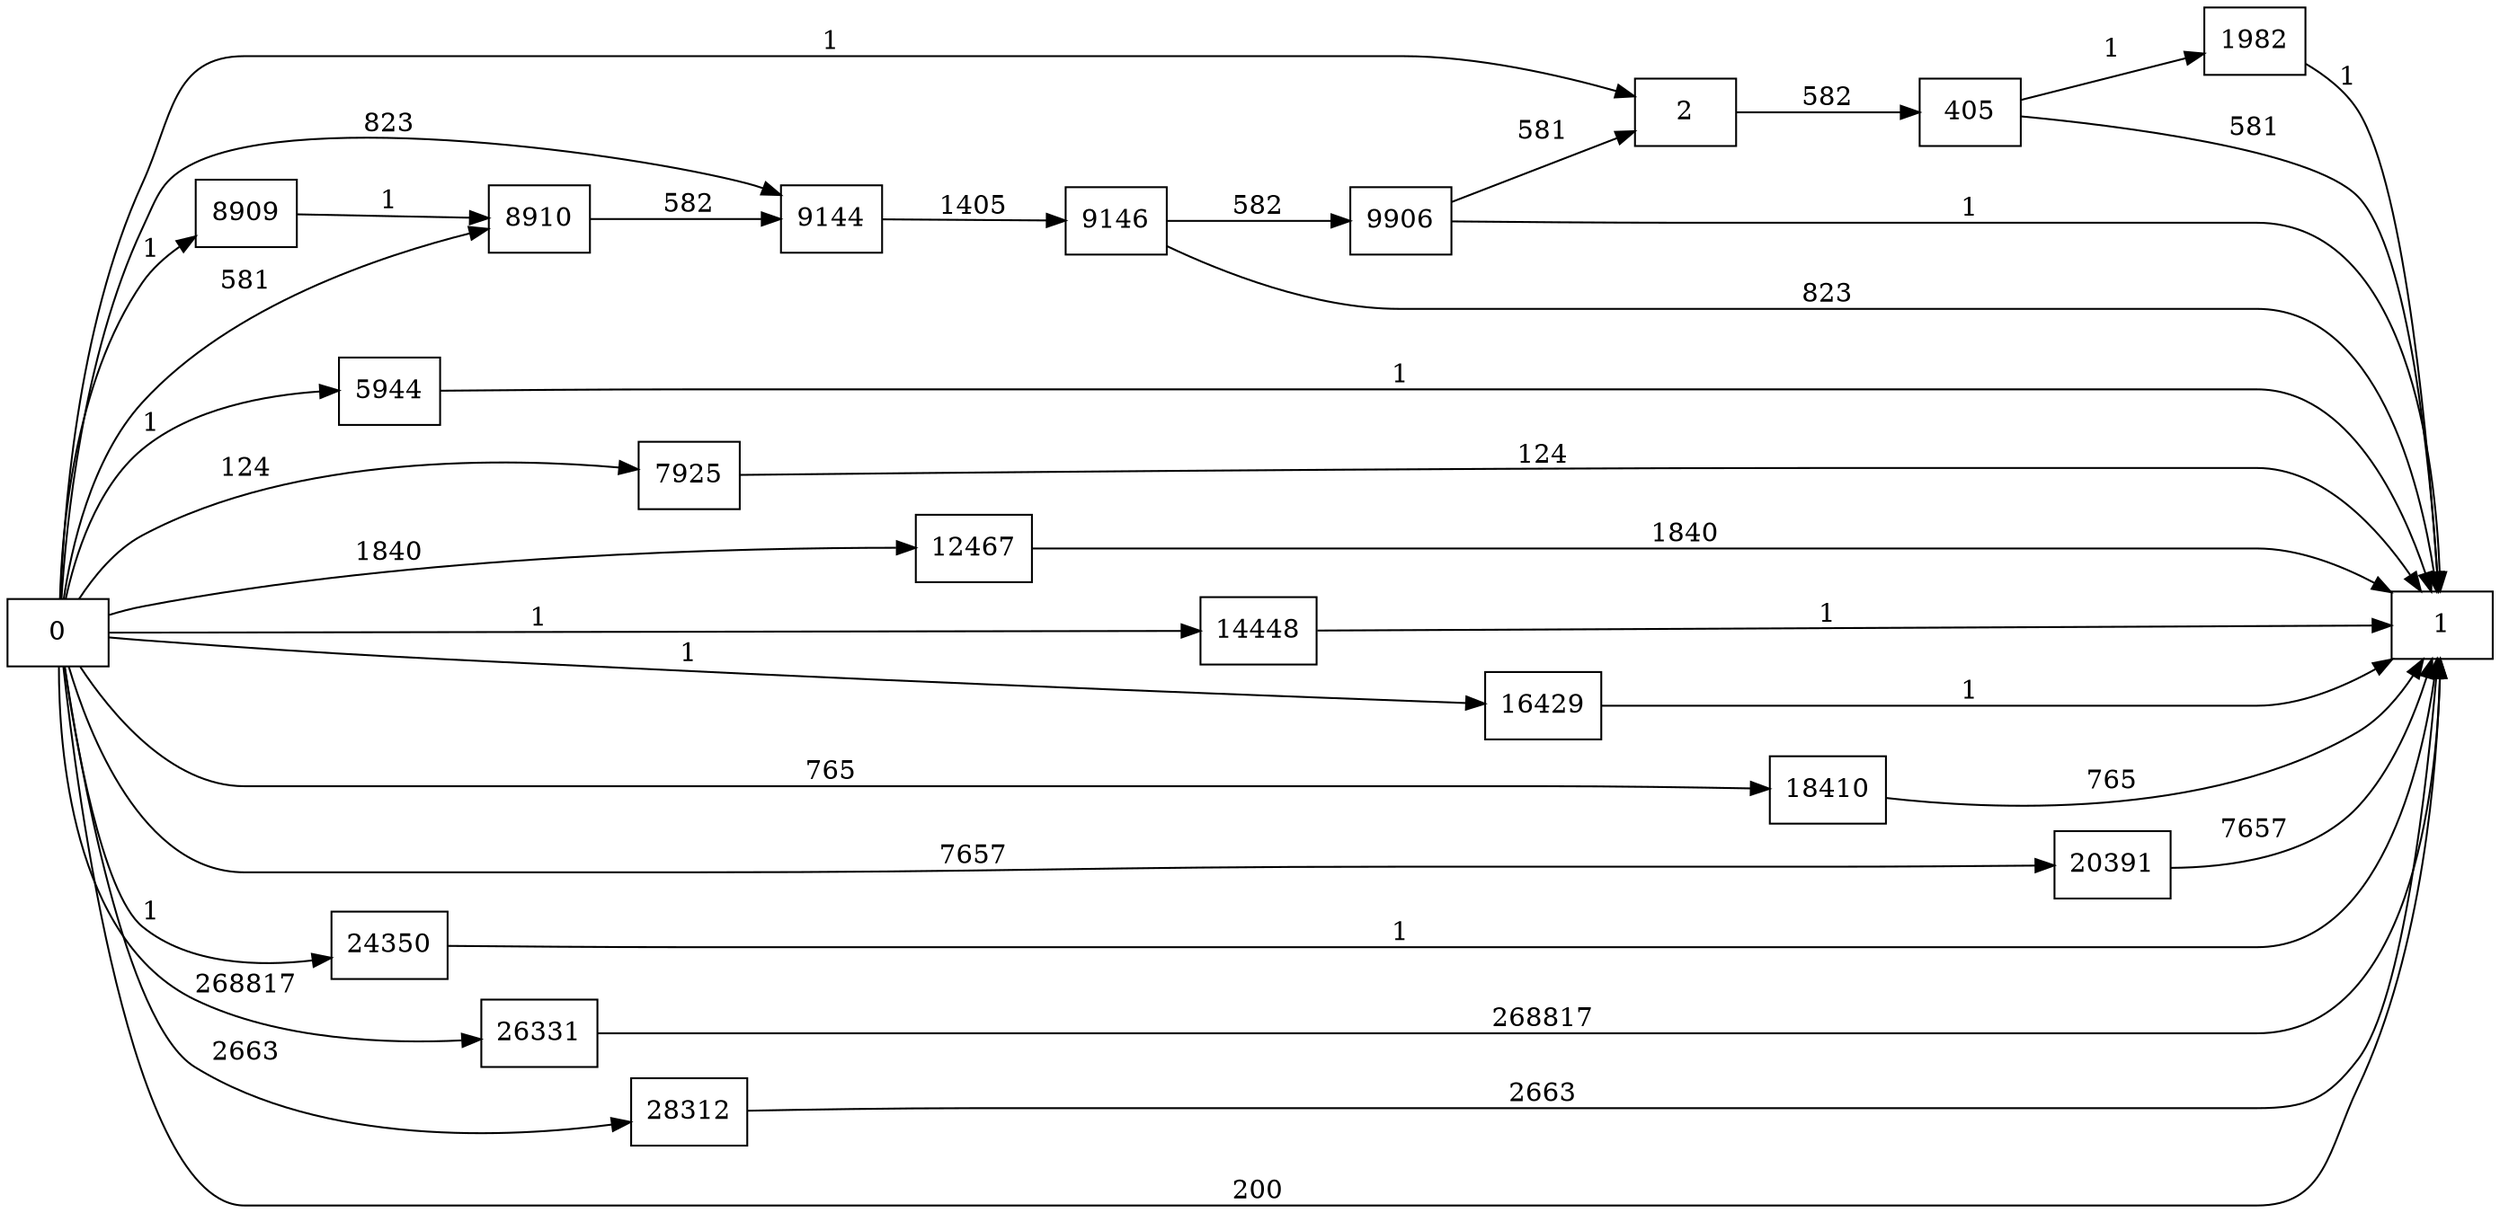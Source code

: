 digraph {
	graph [rankdir=LR]
	node [shape=rectangle]
	2 -> 405 [label=582]
	405 -> 1 [label=581]
	405 -> 1982 [label=1]
	1982 -> 1 [label=1]
	5944 -> 1 [label=1]
	7925 -> 1 [label=124]
	8909 -> 8910 [label=1]
	8910 -> 9144 [label=582]
	9144 -> 9146 [label=1405]
	9146 -> 9906 [label=582]
	9146 -> 1 [label=823]
	9906 -> 1 [label=1]
	9906 -> 2 [label=581]
	12467 -> 1 [label=1840]
	14448 -> 1 [label=1]
	16429 -> 1 [label=1]
	18410 -> 1 [label=765]
	20391 -> 1 [label=7657]
	24350 -> 1 [label=1]
	26331 -> 1 [label=268817]
	28312 -> 1 [label=2663]
	0 -> 2 [label=1]
	0 -> 8910 [label=581]
	0 -> 1 [label=200]
	0 -> 5944 [label=1]
	0 -> 7925 [label=124]
	0 -> 8909 [label=1]
	0 -> 12467 [label=1840]
	0 -> 14448 [label=1]
	0 -> 16429 [label=1]
	0 -> 18410 [label=765]
	0 -> 20391 [label=7657]
	0 -> 9144 [label=823]
	0 -> 24350 [label=1]
	0 -> 26331 [label=268817]
	0 -> 28312 [label=2663]
}
